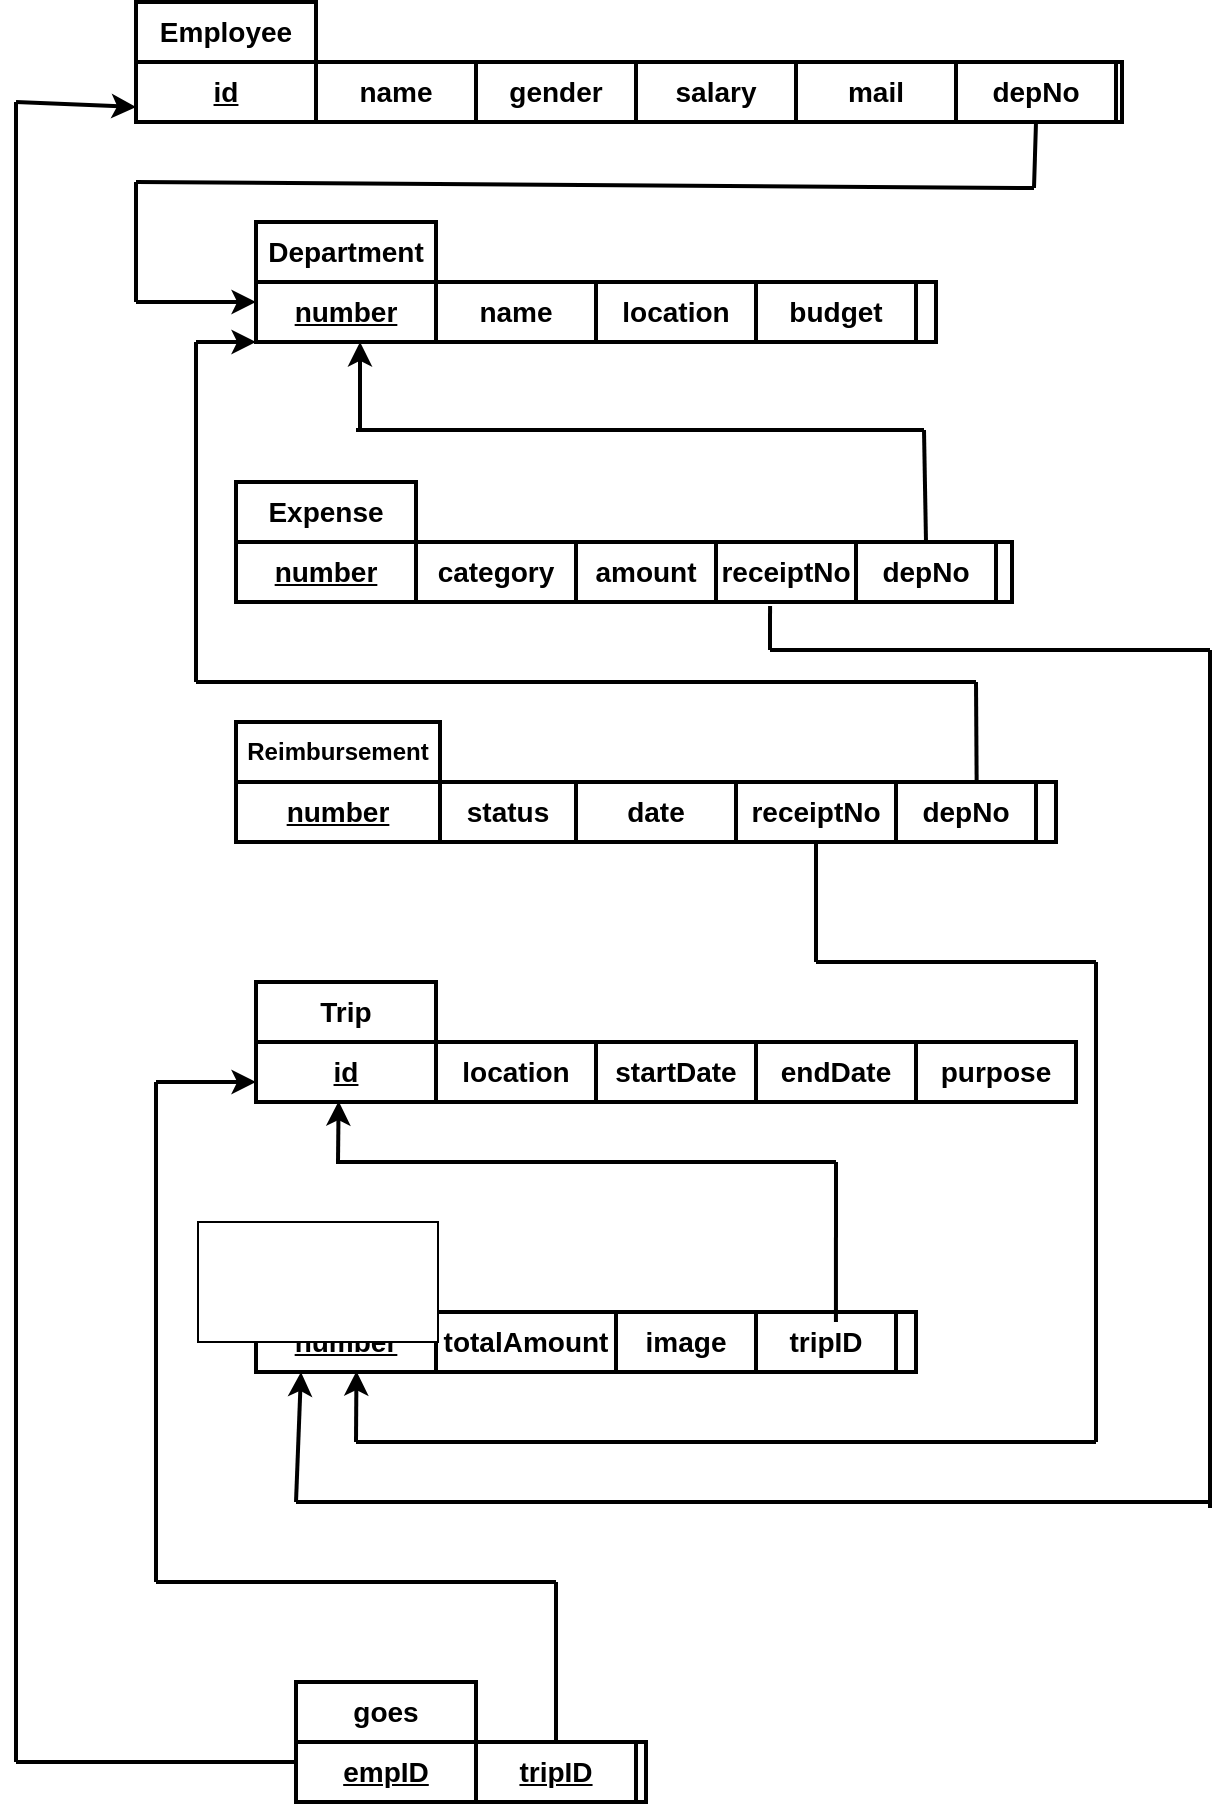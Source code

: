 <mxfile version="22.1.13" type="github">
  <diagram name="Sayfa -1" id="1BoXD105GYraB8-aLWvX">
    <mxGraphModel dx="913" dy="524" grid="1" gridSize="11" guides="1" tooltips="1" connect="1" arrows="1" fold="1" page="1" pageScale="1" pageWidth="827" pageHeight="1169" background="none" math="0" shadow="0">
      <root>
        <mxCell id="0" />
        <mxCell id="1" parent="0" />
        <mxCell id="afW71oLaNSKkIJ2qCAec-32" value="&lt;font style=&quot;font-size: 14px;&quot;&gt;&lt;b&gt;Employee&lt;/b&gt;&lt;/font&gt;" style="rounded=0;whiteSpace=wrap;html=1;strokeWidth=2;" parent="1" vertex="1">
          <mxGeometry x="90" y="50" width="90" height="30" as="geometry" />
        </mxCell>
        <mxCell id="afW71oLaNSKkIJ2qCAec-33" value="" style="rounded=0;whiteSpace=wrap;html=1;strokeWidth=2;" parent="1" vertex="1">
          <mxGeometry x="90" y="80" width="493" height="30" as="geometry" />
        </mxCell>
        <mxCell id="afW71oLaNSKkIJ2qCAec-34" value="&lt;font size=&quot;1&quot; style=&quot;&quot;&gt;&lt;u style=&quot;font-size: 14px;&quot;&gt;&lt;b&gt;id&lt;/b&gt;&lt;/u&gt;&lt;/font&gt;" style="rounded=0;whiteSpace=wrap;html=1;strokeWidth=2;" parent="1" vertex="1">
          <mxGeometry x="90" y="80" width="90" height="30" as="geometry" />
        </mxCell>
        <mxCell id="afW71oLaNSKkIJ2qCAec-35" value="&lt;font style=&quot;font-size: 14px;&quot;&gt;&lt;b&gt;name&lt;/b&gt;&lt;/font&gt;" style="rounded=0;whiteSpace=wrap;html=1;strokeWidth=2;" parent="1" vertex="1">
          <mxGeometry x="180" y="80" width="80" height="30" as="geometry" />
        </mxCell>
        <mxCell id="afW71oLaNSKkIJ2qCAec-36" value="&lt;font style=&quot;font-size: 14px;&quot;&gt;&lt;b&gt;gender&lt;/b&gt;&lt;/font&gt;" style="rounded=0;whiteSpace=wrap;html=1;strokeWidth=2;" parent="1" vertex="1">
          <mxGeometry x="260" y="80" width="80" height="30" as="geometry" />
        </mxCell>
        <mxCell id="afW71oLaNSKkIJ2qCAec-37" value="&lt;font style=&quot;font-size: 14px;&quot;&gt;&lt;b&gt;salary&lt;/b&gt;&lt;/font&gt;" style="rounded=0;whiteSpace=wrap;html=1;strokeWidth=2;" parent="1" vertex="1">
          <mxGeometry x="340" y="80" width="80" height="30" as="geometry" />
        </mxCell>
        <mxCell id="afW71oLaNSKkIJ2qCAec-38" value="&lt;font style=&quot;font-size: 14px;&quot;&gt;&lt;b&gt;Department&lt;/b&gt;&lt;/font&gt;" style="rounded=0;whiteSpace=wrap;html=1;strokeWidth=2;" parent="1" vertex="1">
          <mxGeometry x="150" y="160" width="90" height="30" as="geometry" />
        </mxCell>
        <mxCell id="afW71oLaNSKkIJ2qCAec-39" value="" style="rounded=0;whiteSpace=wrap;html=1;strokeWidth=2;" parent="1" vertex="1">
          <mxGeometry x="150" y="190" width="340" height="30" as="geometry" />
        </mxCell>
        <mxCell id="afW71oLaNSKkIJ2qCAec-40" value="&lt;font size=&quot;1&quot; style=&quot;&quot;&gt;&lt;u style=&quot;font-size: 14px;&quot;&gt;&lt;b&gt;number&lt;/b&gt;&lt;/u&gt;&lt;/font&gt;" style="rounded=0;whiteSpace=wrap;html=1;strokeWidth=2;" parent="1" vertex="1">
          <mxGeometry x="150" y="190" width="90" height="30" as="geometry" />
        </mxCell>
        <mxCell id="afW71oLaNSKkIJ2qCAec-41" value="&lt;font style=&quot;font-size: 14px;&quot;&gt;&lt;b&gt;name&lt;/b&gt;&lt;/font&gt;" style="rounded=0;whiteSpace=wrap;html=1;strokeWidth=2;" parent="1" vertex="1">
          <mxGeometry x="240" y="190" width="80" height="30" as="geometry" />
        </mxCell>
        <mxCell id="afW71oLaNSKkIJ2qCAec-42" value="&lt;font style=&quot;font-size: 14px;&quot;&gt;&lt;b&gt;location&lt;/b&gt;&lt;/font&gt;" style="rounded=0;whiteSpace=wrap;html=1;strokeWidth=2;" parent="1" vertex="1">
          <mxGeometry x="320" y="190" width="80" height="30" as="geometry" />
        </mxCell>
        <mxCell id="afW71oLaNSKkIJ2qCAec-43" value="&lt;font style=&quot;font-size: 14px;&quot;&gt;&lt;b&gt;budget&lt;/b&gt;&lt;/font&gt;" style="rounded=0;whiteSpace=wrap;html=1;strokeWidth=2;" parent="1" vertex="1">
          <mxGeometry x="400" y="190" width="80" height="30" as="geometry" />
        </mxCell>
        <mxCell id="afW71oLaNSKkIJ2qCAec-44" value="&lt;font style=&quot;font-size: 14px;&quot;&gt;&lt;b&gt;Trip&lt;/b&gt;&lt;/font&gt;" style="rounded=0;whiteSpace=wrap;html=1;strokeWidth=2;" parent="1" vertex="1">
          <mxGeometry x="150" y="540" width="90" height="30" as="geometry" />
        </mxCell>
        <mxCell id="afW71oLaNSKkIJ2qCAec-45" value="" style="rounded=0;whiteSpace=wrap;html=1;strokeWidth=2;" parent="1" vertex="1">
          <mxGeometry x="150" y="570" width="400" height="30" as="geometry" />
        </mxCell>
        <mxCell id="afW71oLaNSKkIJ2qCAec-46" value="&lt;font size=&quot;1&quot; style=&quot;&quot;&gt;&lt;u style=&quot;font-size: 14px;&quot;&gt;&lt;b&gt;id&lt;/b&gt;&lt;/u&gt;&lt;/font&gt;" style="rounded=0;whiteSpace=wrap;html=1;strokeWidth=2;" parent="1" vertex="1">
          <mxGeometry x="150" y="570" width="90" height="30" as="geometry" />
        </mxCell>
        <mxCell id="afW71oLaNSKkIJ2qCAec-47" value="&lt;font style=&quot;font-size: 14px;&quot;&gt;&lt;b&gt;location&lt;/b&gt;&lt;/font&gt;" style="rounded=0;whiteSpace=wrap;html=1;strokeWidth=2;" parent="1" vertex="1">
          <mxGeometry x="240" y="570" width="80" height="30" as="geometry" />
        </mxCell>
        <mxCell id="afW71oLaNSKkIJ2qCAec-48" value="&lt;font style=&quot;font-size: 14px;&quot;&gt;&lt;b&gt;startDate&lt;/b&gt;&lt;/font&gt;" style="rounded=0;whiteSpace=wrap;html=1;strokeWidth=2;" parent="1" vertex="1">
          <mxGeometry x="320" y="570" width="80" height="30" as="geometry" />
        </mxCell>
        <mxCell id="afW71oLaNSKkIJ2qCAec-49" value="&lt;font style=&quot;font-size: 14px;&quot;&gt;&lt;b&gt;endDate&lt;/b&gt;&lt;/font&gt;" style="rounded=0;whiteSpace=wrap;html=1;strokeWidth=2;" parent="1" vertex="1">
          <mxGeometry x="400" y="570" width="80" height="30" as="geometry" />
        </mxCell>
        <mxCell id="afW71oLaNSKkIJ2qCAec-50" value="&lt;font style=&quot;font-size: 14px;&quot;&gt;&lt;b&gt;Expense&lt;/b&gt;&lt;/font&gt;" style="rounded=0;whiteSpace=wrap;html=1;strokeWidth=2;" parent="1" vertex="1">
          <mxGeometry x="140" y="290" width="90" height="30" as="geometry" />
        </mxCell>
        <mxCell id="afW71oLaNSKkIJ2qCAec-51" value="" style="rounded=0;whiteSpace=wrap;html=1;strokeWidth=2;" parent="1" vertex="1">
          <mxGeometry x="140" y="320" width="388" height="30" as="geometry" />
        </mxCell>
        <mxCell id="afW71oLaNSKkIJ2qCAec-52" value="&lt;font size=&quot;1&quot; style=&quot;&quot;&gt;&lt;u style=&quot;font-size: 14px;&quot;&gt;&lt;b&gt;number&lt;/b&gt;&lt;/u&gt;&lt;/font&gt;" style="rounded=0;whiteSpace=wrap;html=1;strokeWidth=2;" parent="1" vertex="1">
          <mxGeometry x="140" y="320" width="90" height="30" as="geometry" />
        </mxCell>
        <mxCell id="afW71oLaNSKkIJ2qCAec-53" value="&lt;font style=&quot;font-size: 14px;&quot;&gt;&lt;b&gt;category&lt;/b&gt;&lt;/font&gt;" style="rounded=0;whiteSpace=wrap;html=1;strokeWidth=2;" parent="1" vertex="1">
          <mxGeometry x="230" y="320" width="80" height="30" as="geometry" />
        </mxCell>
        <mxCell id="afW71oLaNSKkIJ2qCAec-55" value="&lt;font style=&quot;font-size: 14px;&quot;&gt;&lt;b&gt;amount&lt;/b&gt;&lt;/font&gt;" style="rounded=0;whiteSpace=wrap;html=1;strokeWidth=2;" parent="1" vertex="1">
          <mxGeometry x="310" y="320" width="70" height="30" as="geometry" />
        </mxCell>
        <mxCell id="afW71oLaNSKkIJ2qCAec-146" style="edgeStyle=orthogonalEdgeStyle;rounded=0;orthogonalLoop=1;jettySize=auto;html=1;entryX=1;entryY=0.5;entryDx=0;entryDy=0;strokeWidth=2;" parent="1" source="afW71oLaNSKkIJ2qCAec-56" target="afW71oLaNSKkIJ2qCAec-58" edge="1">
          <mxGeometry relative="1" as="geometry" />
        </mxCell>
        <mxCell id="afW71oLaNSKkIJ2qCAec-56" value="&lt;font style=&quot;font-size: 12px;&quot;&gt;&lt;b&gt;Reimbursement&lt;/b&gt;&lt;/font&gt;" style="rounded=0;whiteSpace=wrap;html=1;strokeWidth=2;" parent="1" vertex="1">
          <mxGeometry x="140" y="410" width="102" height="30" as="geometry" />
        </mxCell>
        <mxCell id="afW71oLaNSKkIJ2qCAec-57" value="" style="rounded=0;whiteSpace=wrap;html=1;strokeWidth=2;" parent="1" vertex="1">
          <mxGeometry x="140" y="440" width="410" height="30" as="geometry" />
        </mxCell>
        <mxCell id="afW71oLaNSKkIJ2qCAec-58" value="&lt;font size=&quot;1&quot; style=&quot;&quot;&gt;&lt;u style=&quot;font-size: 14px;&quot;&gt;&lt;b&gt;number&lt;/b&gt;&lt;/u&gt;&lt;/font&gt;" style="rounded=0;whiteSpace=wrap;html=1;strokeWidth=2;" parent="1" vertex="1">
          <mxGeometry x="140" y="440" width="102" height="30" as="geometry" />
        </mxCell>
        <mxCell id="afW71oLaNSKkIJ2qCAec-59" value="&lt;font style=&quot;font-size: 14px;&quot;&gt;&lt;b&gt;status&lt;/b&gt;&lt;/font&gt;" style="rounded=0;whiteSpace=wrap;html=1;strokeWidth=2;" parent="1" vertex="1">
          <mxGeometry x="242" y="440" width="68" height="30" as="geometry" />
        </mxCell>
        <mxCell id="afW71oLaNSKkIJ2qCAec-60" value="&lt;span style=&quot;font-size: 14px;&quot;&gt;&lt;b&gt;date&lt;/b&gt;&lt;/span&gt;" style="rounded=0;whiteSpace=wrap;html=1;strokeWidth=2;" parent="1" vertex="1">
          <mxGeometry x="310" y="440" width="80" height="30" as="geometry" />
        </mxCell>
        <mxCell id="afW71oLaNSKkIJ2qCAec-61" value="&lt;font style=&quot;font-size: 14px;&quot;&gt;&lt;b&gt;receipt&lt;/b&gt;&lt;/font&gt;" style="rounded=0;whiteSpace=wrap;html=1;strokeWidth=2;" parent="1" vertex="1">
          <mxGeometry x="150" y="675" width="90" height="30" as="geometry" />
        </mxCell>
        <mxCell id="afW71oLaNSKkIJ2qCAec-62" value="" style="rounded=0;whiteSpace=wrap;html=1;strokeWidth=2;" parent="1" vertex="1">
          <mxGeometry x="150" y="705" width="330" height="30" as="geometry" />
        </mxCell>
        <mxCell id="afW71oLaNSKkIJ2qCAec-63" value="&lt;font size=&quot;1&quot; style=&quot;&quot;&gt;&lt;u style=&quot;font-size: 14px;&quot;&gt;&lt;b&gt;number&lt;/b&gt;&lt;/u&gt;&lt;/font&gt;" style="rounded=0;whiteSpace=wrap;html=1;strokeWidth=2;" parent="1" vertex="1">
          <mxGeometry x="150" y="705" width="90" height="30" as="geometry" />
        </mxCell>
        <mxCell id="afW71oLaNSKkIJ2qCAec-64" value="&lt;font style=&quot;font-size: 14px;&quot;&gt;&lt;b&gt;totalAmount&lt;/b&gt;&lt;/font&gt;" style="rounded=0;whiteSpace=wrap;html=1;strokeWidth=2;" parent="1" vertex="1">
          <mxGeometry x="240" y="705" width="90" height="30" as="geometry" />
        </mxCell>
        <mxCell id="afW71oLaNSKkIJ2qCAec-65" value="&lt;font style=&quot;font-size: 14px;&quot;&gt;&lt;b&gt;image&lt;/b&gt;&lt;/font&gt;" style="rounded=0;whiteSpace=wrap;html=1;strokeWidth=2;" parent="1" vertex="1">
          <mxGeometry x="330" y="705" width="70" height="30" as="geometry" />
        </mxCell>
        <mxCell id="afW71oLaNSKkIJ2qCAec-71" style="edgeStyle=orthogonalEdgeStyle;rounded=0;orthogonalLoop=1;jettySize=auto;html=1;exitX=0.5;exitY=1;exitDx=0;exitDy=0;strokeWidth=2;" parent="1" edge="1">
          <mxGeometry relative="1" as="geometry">
            <mxPoint x="523" y="445" as="sourcePoint" />
            <mxPoint x="523" y="445" as="targetPoint" />
          </mxGeometry>
        </mxCell>
        <mxCell id="afW71oLaNSKkIJ2qCAec-72" value="&lt;font style=&quot;font-size: 14px;&quot;&gt;&lt;b&gt;tripID&lt;/b&gt;&lt;/font&gt;" style="rounded=0;whiteSpace=wrap;html=1;strokeWidth=2;" parent="1" vertex="1">
          <mxGeometry x="400" y="705" width="70" height="30" as="geometry" />
        </mxCell>
        <mxCell id="afW71oLaNSKkIJ2qCAec-73" value="&lt;font style=&quot;font-size: 14px;&quot;&gt;&lt;b&gt;receiptNo&lt;/b&gt;&lt;/font&gt;" style="rounded=0;whiteSpace=wrap;html=1;strokeWidth=2;" parent="1" vertex="1">
          <mxGeometry x="390" y="440" width="80" height="30" as="geometry" />
        </mxCell>
        <mxCell id="afW71oLaNSKkIJ2qCAec-74" value="&lt;font style=&quot;font-size: 14px;&quot;&gt;&lt;b&gt;depNo&lt;/b&gt;&lt;/font&gt;" style="rounded=0;whiteSpace=wrap;html=1;strokeWidth=2;" parent="1" vertex="1">
          <mxGeometry x="500" y="80" width="80" height="30" as="geometry" />
        </mxCell>
        <mxCell id="afW71oLaNSKkIJ2qCAec-75" value="&lt;font style=&quot;font-size: 14px;&quot;&gt;&lt;b&gt;receiptNo&lt;/b&gt;&lt;/font&gt;" style="rounded=0;whiteSpace=wrap;html=1;strokeWidth=2;" parent="1" vertex="1">
          <mxGeometry x="380" y="320" width="70" height="30" as="geometry" />
        </mxCell>
        <mxCell id="afW71oLaNSKkIJ2qCAec-76" value="&lt;font style=&quot;font-size: 14px;&quot;&gt;&lt;b&gt;depNo&lt;/b&gt;&lt;/font&gt;" style="rounded=0;whiteSpace=wrap;html=1;strokeWidth=2;" parent="1" vertex="1">
          <mxGeometry x="470" y="440" width="70" height="30" as="geometry" />
        </mxCell>
        <mxCell id="afW71oLaNSKkIJ2qCAec-77" value="&lt;font style=&quot;font-size: 14px;&quot;&gt;&lt;b&gt;depNo&lt;/b&gt;&lt;/font&gt;" style="rounded=0;whiteSpace=wrap;html=1;strokeWidth=2;" parent="1" vertex="1">
          <mxGeometry x="450" y="320" width="70" height="30" as="geometry" />
        </mxCell>
        <mxCell id="afW71oLaNSKkIJ2qCAec-78" value="&lt;font style=&quot;font-size: 14px;&quot;&gt;&lt;b&gt;goes&lt;/b&gt;&lt;/font&gt;" style="rounded=0;whiteSpace=wrap;html=1;strokeWidth=2;" parent="1" vertex="1">
          <mxGeometry x="170" y="890" width="90" height="30" as="geometry" />
        </mxCell>
        <mxCell id="afW71oLaNSKkIJ2qCAec-79" value="" style="rounded=0;whiteSpace=wrap;html=1;strokeWidth=2;" parent="1" vertex="1">
          <mxGeometry x="170" y="920" width="175" height="30" as="geometry" />
        </mxCell>
        <mxCell id="afW71oLaNSKkIJ2qCAec-80" value="&lt;font size=&quot;1&quot; style=&quot;&quot;&gt;&lt;u style=&quot;font-size: 14px;&quot;&gt;&lt;b&gt;empID&lt;/b&gt;&lt;/u&gt;&lt;/font&gt;" style="rounded=0;whiteSpace=wrap;html=1;strokeWidth=2;" parent="1" vertex="1">
          <mxGeometry x="170" y="920" width="90" height="30" as="geometry" />
        </mxCell>
        <mxCell id="afW71oLaNSKkIJ2qCAec-81" value="&lt;font style=&quot;font-size: 14px;&quot;&gt;&lt;u&gt;&lt;b&gt;tripID&lt;/b&gt;&lt;/u&gt;&lt;/font&gt;" style="rounded=0;whiteSpace=wrap;html=1;strokeWidth=2;" parent="1" vertex="1">
          <mxGeometry x="260" y="920" width="80" height="30" as="geometry" />
        </mxCell>
        <mxCell id="afW71oLaNSKkIJ2qCAec-115" value="" style="endArrow=none;html=1;rounded=0;strokeWidth=2;entryX=0.5;entryY=0;entryDx=0;entryDy=0;" parent="1" edge="1" target="afW71oLaNSKkIJ2qCAec-77">
          <mxGeometry width="50" height="50" relative="1" as="geometry">
            <mxPoint x="484" y="264" as="sourcePoint" />
            <mxPoint x="570" y="320" as="targetPoint" />
          </mxGeometry>
        </mxCell>
        <mxCell id="afW71oLaNSKkIJ2qCAec-116" value="" style="endArrow=none;html=1;rounded=0;strokeWidth=2;" parent="1" edge="1">
          <mxGeometry width="50" height="50" relative="1" as="geometry">
            <mxPoint x="200" y="264" as="sourcePoint" />
            <mxPoint x="484" y="264" as="targetPoint" />
          </mxGeometry>
        </mxCell>
        <mxCell id="afW71oLaNSKkIJ2qCAec-123" value="" style="endArrow=none;html=1;rounded=0;strokeWidth=2;" parent="1" edge="1">
          <mxGeometry width="50" height="50" relative="1" as="geometry">
            <mxPoint x="570" y="530" as="sourcePoint" />
            <mxPoint x="500" y="530" as="targetPoint" />
          </mxGeometry>
        </mxCell>
        <mxCell id="afW71oLaNSKkIJ2qCAec-124" value="" style="endArrow=none;html=1;rounded=0;strokeWidth=2;" parent="1" edge="1">
          <mxGeometry width="50" height="50" relative="1" as="geometry">
            <mxPoint x="570" y="770" as="sourcePoint" />
            <mxPoint x="570" y="530" as="targetPoint" />
          </mxGeometry>
        </mxCell>
        <mxCell id="afW71oLaNSKkIJ2qCAec-126" value="" style="endArrow=classic;html=1;rounded=0;entryX=0.459;entryY=0.988;entryDx=0;entryDy=0;entryPerimeter=0;strokeWidth=2;" parent="1" target="afW71oLaNSKkIJ2qCAec-46" edge="1">
          <mxGeometry width="50" height="50" relative="1" as="geometry">
            <mxPoint x="191" y="630" as="sourcePoint" />
            <mxPoint x="410" y="610" as="targetPoint" />
          </mxGeometry>
        </mxCell>
        <mxCell id="afW71oLaNSKkIJ2qCAec-127" value="" style="endArrow=none;html=1;rounded=0;entryX=0.571;entryY=0.167;entryDx=0;entryDy=0;entryPerimeter=0;strokeWidth=2;" parent="1" target="afW71oLaNSKkIJ2qCAec-72" edge="1">
          <mxGeometry width="50" height="50" relative="1" as="geometry">
            <mxPoint x="440" y="630" as="sourcePoint" />
            <mxPoint x="440" y="700" as="targetPoint" />
          </mxGeometry>
        </mxCell>
        <mxCell id="afW71oLaNSKkIJ2qCAec-128" value="" style="endArrow=none;html=1;rounded=0;strokeWidth=2;" parent="1" edge="1">
          <mxGeometry width="50" height="50" relative="1" as="geometry">
            <mxPoint x="190" y="630" as="sourcePoint" />
            <mxPoint x="440" y="630" as="targetPoint" />
          </mxGeometry>
        </mxCell>
        <mxCell id="afW71oLaNSKkIJ2qCAec-129" value="" style="endArrow=none;html=1;rounded=0;strokeWidth=2;" parent="1" edge="1">
          <mxGeometry width="50" height="50" relative="1" as="geometry">
            <mxPoint x="200" y="770" as="sourcePoint" />
            <mxPoint x="570" y="770" as="targetPoint" />
          </mxGeometry>
        </mxCell>
        <mxCell id="afW71oLaNSKkIJ2qCAec-130" value="" style="endArrow=classic;html=1;rounded=0;entryX=0.558;entryY=0.987;entryDx=0;entryDy=0;entryPerimeter=0;strokeWidth=2;" parent="1" target="afW71oLaNSKkIJ2qCAec-63" edge="1">
          <mxGeometry width="50" height="50" relative="1" as="geometry">
            <mxPoint x="200" y="770" as="sourcePoint" />
            <mxPoint x="200" y="740" as="targetPoint" />
          </mxGeometry>
        </mxCell>
        <mxCell id="afW71oLaNSKkIJ2qCAec-131" value="" style="endArrow=none;html=1;rounded=0;entryX=0.5;entryY=1;entryDx=0;entryDy=0;strokeWidth=2;" parent="1" target="afW71oLaNSKkIJ2qCAec-73" edge="1">
          <mxGeometry width="50" height="50" relative="1" as="geometry">
            <mxPoint x="430" y="530" as="sourcePoint" />
            <mxPoint x="370" y="510" as="targetPoint" />
          </mxGeometry>
        </mxCell>
        <mxCell id="afW71oLaNSKkIJ2qCAec-132" value="" style="endArrow=none;html=1;rounded=0;strokeWidth=2;" parent="1" edge="1">
          <mxGeometry width="50" height="50" relative="1" as="geometry">
            <mxPoint x="430" y="530" as="sourcePoint" />
            <mxPoint x="500" y="530" as="targetPoint" />
          </mxGeometry>
        </mxCell>
        <mxCell id="afW71oLaNSKkIJ2qCAec-133" value="" style="endArrow=none;html=1;rounded=0;strokeWidth=2;entryX=0.386;entryY=1.067;entryDx=0;entryDy=0;entryPerimeter=0;" parent="1" edge="1" target="afW71oLaNSKkIJ2qCAec-75">
          <mxGeometry width="50" height="50" relative="1" as="geometry">
            <mxPoint x="407" y="374" as="sourcePoint" />
            <mxPoint x="520" y="350" as="targetPoint" />
          </mxGeometry>
        </mxCell>
        <mxCell id="afW71oLaNSKkIJ2qCAec-134" value="" style="endArrow=none;html=1;rounded=0;strokeWidth=2;" parent="1" edge="1">
          <mxGeometry width="50" height="50" relative="1" as="geometry">
            <mxPoint x="627" y="374" as="sourcePoint" />
            <mxPoint x="407" y="374" as="targetPoint" />
          </mxGeometry>
        </mxCell>
        <mxCell id="afW71oLaNSKkIJ2qCAec-135" value="" style="endArrow=none;html=1;rounded=0;strokeWidth=2;" parent="1" edge="1">
          <mxGeometry width="50" height="50" relative="1" as="geometry">
            <mxPoint x="627" y="803" as="sourcePoint" />
            <mxPoint x="627" y="374" as="targetPoint" />
          </mxGeometry>
        </mxCell>
        <mxCell id="afW71oLaNSKkIJ2qCAec-136" value="" style="endArrow=none;html=1;rounded=0;strokeWidth=2;" parent="1" edge="1">
          <mxGeometry width="50" height="50" relative="1" as="geometry">
            <mxPoint x="170" y="800" as="sourcePoint" />
            <mxPoint x="627" y="800" as="targetPoint" />
          </mxGeometry>
        </mxCell>
        <mxCell id="afW71oLaNSKkIJ2qCAec-137" value="" style="endArrow=classic;html=1;rounded=0;entryX=0.25;entryY=1;entryDx=0;entryDy=0;strokeWidth=2;" parent="1" target="afW71oLaNSKkIJ2qCAec-63" edge="1">
          <mxGeometry width="50" height="50" relative="1" as="geometry">
            <mxPoint x="170" y="800" as="sourcePoint" />
            <mxPoint x="440" y="570" as="targetPoint" />
          </mxGeometry>
        </mxCell>
        <mxCell id="afW71oLaNSKkIJ2qCAec-139" value="" style="endArrow=none;html=1;rounded=0;entryX=0.5;entryY=1;entryDx=0;entryDy=0;strokeWidth=2;" parent="1" target="afW71oLaNSKkIJ2qCAec-74" edge="1">
          <mxGeometry width="50" height="50" relative="1" as="geometry">
            <mxPoint x="539" y="143" as="sourcePoint" />
            <mxPoint x="250" y="250" as="targetPoint" />
          </mxGeometry>
        </mxCell>
        <mxCell id="afW71oLaNSKkIJ2qCAec-140" value="" style="endArrow=none;html=1;rounded=0;strokeWidth=2;" parent="1" edge="1">
          <mxGeometry width="50" height="50" relative="1" as="geometry">
            <mxPoint x="90" y="140" as="sourcePoint" />
            <mxPoint x="539" y="143" as="targetPoint" />
          </mxGeometry>
        </mxCell>
        <mxCell id="afW71oLaNSKkIJ2qCAec-141" value="" style="endArrow=none;html=1;rounded=0;strokeWidth=2;" parent="1" edge="1">
          <mxGeometry width="50" height="50" relative="1" as="geometry">
            <mxPoint x="90" y="200" as="sourcePoint" />
            <mxPoint x="90" y="140" as="targetPoint" />
          </mxGeometry>
        </mxCell>
        <mxCell id="afW71oLaNSKkIJ2qCAec-142" value="" style="endArrow=classic;html=1;rounded=0;strokeWidth=2;" parent="1" edge="1">
          <mxGeometry width="50" height="50" relative="1" as="geometry">
            <mxPoint x="90" y="200" as="sourcePoint" />
            <mxPoint x="150" y="200" as="targetPoint" />
          </mxGeometry>
        </mxCell>
        <mxCell id="afW71oLaNSKkIJ2qCAec-143" value="" style="endArrow=classic;html=1;rounded=0;strokeWidth=2;" parent="1" edge="1">
          <mxGeometry width="50" height="50" relative="1" as="geometry">
            <mxPoint x="202" y="264" as="sourcePoint" />
            <mxPoint x="202" y="220" as="targetPoint" />
          </mxGeometry>
        </mxCell>
        <mxCell id="afW71oLaNSKkIJ2qCAec-144" value="" style="endArrow=none;html=1;rounded=0;exitX=0.576;exitY=-0.011;exitDx=0;exitDy=0;exitPerimeter=0;strokeWidth=2;" parent="1" source="afW71oLaNSKkIJ2qCAec-76" edge="1">
          <mxGeometry width="50" height="50" relative="1" as="geometry">
            <mxPoint x="200" y="370" as="sourcePoint" />
            <mxPoint x="510" y="390" as="targetPoint" />
          </mxGeometry>
        </mxCell>
        <mxCell id="afW71oLaNSKkIJ2qCAec-145" value="" style="endArrow=none;html=1;rounded=0;strokeWidth=2;" parent="1" edge="1">
          <mxGeometry width="50" height="50" relative="1" as="geometry">
            <mxPoint x="120" y="390" as="sourcePoint" />
            <mxPoint x="510" y="390" as="targetPoint" />
          </mxGeometry>
        </mxCell>
        <mxCell id="afW71oLaNSKkIJ2qCAec-147" value="" style="endArrow=none;html=1;rounded=0;strokeWidth=2;" parent="1" edge="1">
          <mxGeometry width="50" height="50" relative="1" as="geometry">
            <mxPoint x="120" y="220" as="sourcePoint" />
            <mxPoint x="120" y="390" as="targetPoint" />
          </mxGeometry>
        </mxCell>
        <mxCell id="afW71oLaNSKkIJ2qCAec-148" value="" style="endArrow=classic;html=1;rounded=0;entryX=0;entryY=1;entryDx=0;entryDy=0;strokeWidth=2;" parent="1" target="afW71oLaNSKkIJ2qCAec-40" edge="1">
          <mxGeometry width="50" height="50" relative="1" as="geometry">
            <mxPoint x="120" y="220" as="sourcePoint" />
            <mxPoint x="390" y="300" as="targetPoint" />
          </mxGeometry>
        </mxCell>
        <mxCell id="afW71oLaNSKkIJ2qCAec-149" value="" style="endArrow=none;html=1;rounded=0;exitX=0.5;exitY=0;exitDx=0;exitDy=0;strokeWidth=2;" parent="1" source="afW71oLaNSKkIJ2qCAec-81" edge="1">
          <mxGeometry width="50" height="50" relative="1" as="geometry">
            <mxPoint x="340" y="850" as="sourcePoint" />
            <mxPoint x="300" y="840" as="targetPoint" />
          </mxGeometry>
        </mxCell>
        <mxCell id="afW71oLaNSKkIJ2qCAec-150" value="" style="endArrow=none;html=1;rounded=0;strokeWidth=2;" parent="1" edge="1">
          <mxGeometry width="50" height="50" relative="1" as="geometry">
            <mxPoint x="300" y="840" as="sourcePoint" />
            <mxPoint x="100" y="840" as="targetPoint" />
          </mxGeometry>
        </mxCell>
        <mxCell id="afW71oLaNSKkIJ2qCAec-151" value="" style="endArrow=none;html=1;rounded=0;strokeWidth=2;" parent="1" edge="1">
          <mxGeometry width="50" height="50" relative="1" as="geometry">
            <mxPoint x="100" y="840" as="sourcePoint" />
            <mxPoint x="100" y="590" as="targetPoint" />
          </mxGeometry>
        </mxCell>
        <mxCell id="afW71oLaNSKkIJ2qCAec-153" value="" style="endArrow=classic;html=1;rounded=0;strokeWidth=2;" parent="1" edge="1">
          <mxGeometry width="50" height="50" relative="1" as="geometry">
            <mxPoint x="100" y="590" as="sourcePoint" />
            <mxPoint x="150" y="590" as="targetPoint" />
          </mxGeometry>
        </mxCell>
        <mxCell id="afW71oLaNSKkIJ2qCAec-155" value="" style="endArrow=none;html=1;rounded=0;strokeWidth=2;" parent="1" edge="1">
          <mxGeometry width="50" height="50" relative="1" as="geometry">
            <mxPoint x="170" y="930" as="sourcePoint" />
            <mxPoint x="30" y="930" as="targetPoint" />
          </mxGeometry>
        </mxCell>
        <mxCell id="afW71oLaNSKkIJ2qCAec-158" value="" style="endArrow=none;html=1;rounded=0;strokeWidth=2;" parent="1" edge="1">
          <mxGeometry width="50" height="50" relative="1" as="geometry">
            <mxPoint x="30" y="930" as="sourcePoint" />
            <mxPoint x="30" y="100" as="targetPoint" />
          </mxGeometry>
        </mxCell>
        <mxCell id="afW71oLaNSKkIJ2qCAec-159" value="" style="endArrow=classic;html=1;rounded=0;entryX=0;entryY=0.75;entryDx=0;entryDy=0;strokeWidth=2;" parent="1" target="afW71oLaNSKkIJ2qCAec-34" edge="1">
          <mxGeometry width="50" height="50" relative="1" as="geometry">
            <mxPoint x="30" y="100" as="sourcePoint" />
            <mxPoint x="310" y="210" as="targetPoint" />
          </mxGeometry>
        </mxCell>
        <mxCell id="58sT2Xn2tvAPgCwdLAHV-3" value="&lt;font style=&quot;font-size: 14px;&quot;&gt;&lt;b&gt;mail&lt;/b&gt;&lt;/font&gt;" style="rounded=0;whiteSpace=wrap;html=1;strokeWidth=2;" vertex="1" parent="1">
          <mxGeometry x="420" y="80" width="80" height="30" as="geometry" />
        </mxCell>
        <mxCell id="58sT2Xn2tvAPgCwdLAHV-5" value="" style="rounded=0;whiteSpace=wrap;html=1;" vertex="1" parent="1">
          <mxGeometry x="121" y="660" width="120" height="60" as="geometry" />
        </mxCell>
        <mxCell id="58sT2Xn2tvAPgCwdLAHV-6" value="&lt;font style=&quot;font-size: 14px;&quot;&gt;&lt;b&gt;purpose&lt;/b&gt;&lt;/font&gt;" style="rounded=0;whiteSpace=wrap;html=1;strokeWidth=2;" vertex="1" parent="1">
          <mxGeometry x="480" y="570" width="80" height="30" as="geometry" />
        </mxCell>
      </root>
    </mxGraphModel>
  </diagram>
</mxfile>

